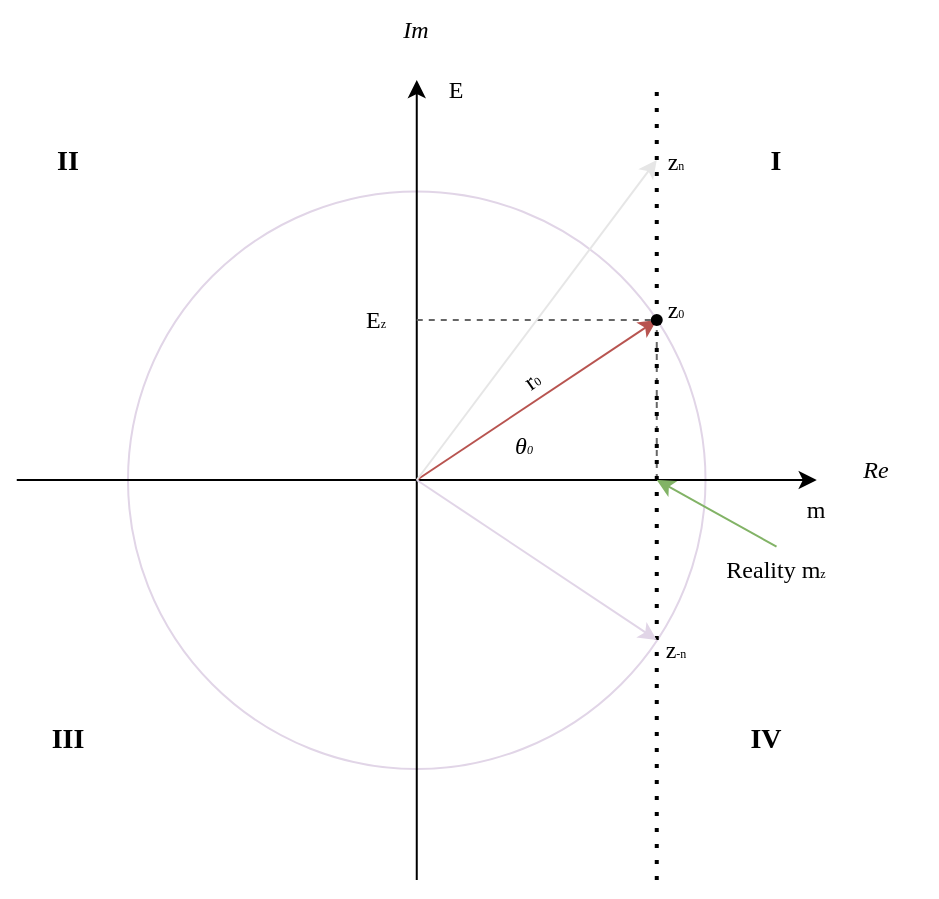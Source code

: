 <mxfile version="27.1.1">
  <diagram name="Pagina-1" id="0dzkZ5MN7ncnJMFn7Q6S">
    <mxGraphModel dx="1088" dy="508" grid="0" gridSize="10" guides="1" tooltips="1" connect="0" arrows="0" fold="1" page="1" pageScale="1" pageWidth="413" pageHeight="583" math="0" shadow="0">
      <root>
        <mxCell id="0" />
        <mxCell id="1" parent="0" />
        <mxCell id="gNHYL5g1EzsRVqw8KXna-23" value="" style="ellipse;whiteSpace=wrap;html=1;aspect=fixed;fillColor=none;strokeColor=#E1D5E7;" parent="1" vertex="1">
          <mxGeometry x="267" y="145.75" width="288.75" height="288.75" as="geometry" />
        </mxCell>
        <mxCell id="gNHYL5g1EzsRVqw8KXna-1" value="" style="endArrow=classic;html=1;rounded=0;" parent="1" edge="1">
          <mxGeometry width="50" height="50" relative="1" as="geometry">
            <mxPoint x="211.38" y="290" as="sourcePoint" />
            <mxPoint x="611.38" y="290" as="targetPoint" />
          </mxGeometry>
        </mxCell>
        <mxCell id="gNHYL5g1EzsRVqw8KXna-2" value="" style="endArrow=classic;html=1;rounded=0;" parent="1" edge="1">
          <mxGeometry width="50" height="50" relative="1" as="geometry">
            <mxPoint x="411.38" y="490" as="sourcePoint" />
            <mxPoint x="411.38" y="90" as="targetPoint" />
          </mxGeometry>
        </mxCell>
        <mxCell id="gNHYL5g1EzsRVqw8KXna-3" value="&lt;font face=&quot;Times New Roman&quot;&gt;E&lt;/font&gt;" style="text;html=1;align=center;verticalAlign=middle;whiteSpace=wrap;rounded=0;" parent="1" vertex="1">
          <mxGeometry x="401.38" y="80" width="60" height="30" as="geometry" />
        </mxCell>
        <mxCell id="gNHYL5g1EzsRVqw8KXna-4" value="&lt;font face=&quot;Times New Roman&quot;&gt;m&lt;/font&gt;" style="text;html=1;align=center;verticalAlign=middle;whiteSpace=wrap;rounded=0;" parent="1" vertex="1">
          <mxGeometry x="581.38" y="290" width="60" height="30" as="geometry" />
        </mxCell>
        <mxCell id="gNHYL5g1EzsRVqw8KXna-5" value="&lt;i&gt;Im&lt;/i&gt;" style="text;html=1;align=center;verticalAlign=middle;whiteSpace=wrap;rounded=0;fontFamily=Times New Roman;" parent="1" vertex="1">
          <mxGeometry x="381.38" y="50" width="60" height="30" as="geometry" />
        </mxCell>
        <mxCell id="gNHYL5g1EzsRVqw8KXna-6" value="&lt;font face=&quot;Times New Roman&quot;&gt;&lt;i&gt;Re&lt;/i&gt;&lt;/font&gt;" style="text;html=1;align=center;verticalAlign=middle;whiteSpace=wrap;rounded=0;" parent="1" vertex="1">
          <mxGeometry x="611.38" y="270" width="60" height="30" as="geometry" />
        </mxCell>
        <mxCell id="gNHYL5g1EzsRVqw8KXna-7" value="" style="endArrow=classic;html=1;rounded=0;fillColor=#f8cecc;strokeColor=#b85450;" parent="1" edge="1">
          <mxGeometry width="50" height="50" relative="1" as="geometry">
            <mxPoint x="411.38" y="290" as="sourcePoint" />
            <mxPoint x="531.38" y="210" as="targetPoint" />
          </mxGeometry>
        </mxCell>
        <mxCell id="gNHYL5g1EzsRVqw8KXna-8" value="" style="endArrow=none;dashed=1;html=1;rounded=0;fillColor=#f5f5f5;strokeColor=#666666;" parent="1" edge="1">
          <mxGeometry width="50" height="50" relative="1" as="geometry">
            <mxPoint x="531.38" y="290" as="sourcePoint" />
            <mxPoint x="531.38" y="210" as="targetPoint" />
          </mxGeometry>
        </mxCell>
        <mxCell id="gNHYL5g1EzsRVqw8KXna-9" value="" style="endArrow=none;dashed=1;html=1;rounded=0;fillColor=#f5f5f5;strokeColor=#666666;" parent="1" edge="1">
          <mxGeometry width="50" height="50" relative="1" as="geometry">
            <mxPoint x="411.38" y="210" as="sourcePoint" />
            <mxPoint x="531.38" y="210" as="targetPoint" />
          </mxGeometry>
        </mxCell>
        <mxCell id="gNHYL5g1EzsRVqw8KXna-10" value="&lt;font face=&quot;Times New Roman&quot;&gt;z&lt;font style=&quot;font-size: 6px;&quot;&gt;0&lt;/font&gt;&lt;/font&gt;" style="text;html=1;align=center;verticalAlign=middle;whiteSpace=wrap;rounded=0;" parent="1" vertex="1">
          <mxGeometry x="511.38" y="190" width="60" height="30" as="geometry" />
        </mxCell>
        <mxCell id="gNHYL5g1EzsRVqw8KXna-12" value="&lt;font face=&quot;Times New Roman&quot;&gt;r&lt;font style=&quot;font-size: 6px;&quot;&gt;0&lt;/font&gt;&lt;/font&gt;" style="text;html=1;align=center;verticalAlign=middle;whiteSpace=wrap;rounded=0;rotation=-35;" parent="1" vertex="1">
          <mxGeometry x="439.38" y="225" width="60" height="30" as="geometry" />
        </mxCell>
        <mxCell id="gNHYL5g1EzsRVqw8KXna-13" value="&lt;span style=&quot;font-family: KaTeX_Math; font-style: italic; text-align: start; text-wrap-mode: nowrap;&quot;&gt;&lt;font style=&quot;color: rgb(0, 0, 0); font-size: 12px;&quot;&gt;θ&lt;/font&gt;&lt;font style=&quot;color: rgb(0, 0, 0); font-size: 6px;&quot;&gt;0&lt;/font&gt;&lt;/span&gt;" style="text;html=1;align=center;verticalAlign=middle;whiteSpace=wrap;rounded=0;fillColor=none;strokeColor=none;" parent="1" vertex="1">
          <mxGeometry x="435.38" y="258" width="60" height="30" as="geometry" />
        </mxCell>
        <mxCell id="gNHYL5g1EzsRVqw8KXna-15" value="&lt;font face=&quot;Times New Roman&quot;&gt;Reality m&lt;font style=&quot;font-size: 6px;&quot;&gt;z&lt;/font&gt;&lt;/font&gt;" style="text;html=1;align=center;verticalAlign=middle;whiteSpace=wrap;rounded=0;" parent="1" vertex="1">
          <mxGeometry x="561.38" y="320" width="60" height="30" as="geometry" />
        </mxCell>
        <mxCell id="gNHYL5g1EzsRVqw8KXna-16" value="" style="endArrow=classic;html=1;rounded=0;exitX=0.498;exitY=0.111;exitDx=0;exitDy=0;exitPerimeter=0;fillColor=#d5e8d4;strokeColor=#82b366;" parent="1" source="gNHYL5g1EzsRVqw8KXna-15" edge="1">
          <mxGeometry width="50" height="50" relative="1" as="geometry">
            <mxPoint x="461.38" y="490" as="sourcePoint" />
            <mxPoint x="531.38" y="290" as="targetPoint" />
          </mxGeometry>
        </mxCell>
        <mxCell id="gNHYL5g1EzsRVqw8KXna-17" value="" style="endArrow=none;dashed=1;html=1;dashPattern=1 3;strokeWidth=2;rounded=0;" parent="1" edge="1">
          <mxGeometry width="50" height="50" relative="1" as="geometry">
            <mxPoint x="531.38" y="490" as="sourcePoint" />
            <mxPoint x="531.38" y="90" as="targetPoint" />
          </mxGeometry>
        </mxCell>
        <mxCell id="gNHYL5g1EzsRVqw8KXna-18" value="" style="endArrow=classic;html=1;rounded=0;strokeColor=#E6E6E6;" parent="1" edge="1">
          <mxGeometry width="50" height="50" relative="1" as="geometry">
            <mxPoint x="411.38" y="290" as="sourcePoint" />
            <mxPoint x="531.38" y="130" as="targetPoint" />
          </mxGeometry>
        </mxCell>
        <mxCell id="gNHYL5g1EzsRVqw8KXna-19" value="" style="shape=waypoint;sketch=0;size=6;pointerEvents=1;points=[];fillColor=none;resizable=0;rotatable=0;perimeter=centerPerimeter;snapToPoint=1;" parent="1" vertex="1">
          <mxGeometry x="521.38" y="200" width="20" height="20" as="geometry" />
        </mxCell>
        <mxCell id="gNHYL5g1EzsRVqw8KXna-20" value="" style="endArrow=classic;html=1;rounded=0;strokeColor=#E1D5E7;" parent="1" edge="1">
          <mxGeometry width="50" height="50" relative="1" as="geometry">
            <mxPoint x="411.38" y="290" as="sourcePoint" />
            <mxPoint x="531.38" y="370" as="targetPoint" />
          </mxGeometry>
        </mxCell>
        <mxCell id="bIzNZGrFHWMaeU-FCnaf-1" value="&lt;font face=&quot;Times New Roman&quot;&gt;z&lt;font style=&quot;font-size: 6px;&quot;&gt;n&lt;/font&gt;&lt;/font&gt;" style="text;html=1;align=center;verticalAlign=middle;whiteSpace=wrap;rounded=0;" vertex="1" parent="1">
          <mxGeometry x="511.38" y="115.75" width="60" height="30" as="geometry" />
        </mxCell>
        <mxCell id="bIzNZGrFHWMaeU-FCnaf-4" value="&lt;font face=&quot;Times New Roman&quot;&gt;z&lt;font style=&quot;font-size: 6px;&quot;&gt;-n&lt;/font&gt;&lt;/font&gt;" style="text;html=1;align=center;verticalAlign=middle;whiteSpace=wrap;rounded=0;" vertex="1" parent="1">
          <mxGeometry x="511.38" y="360" width="60" height="30" as="geometry" />
        </mxCell>
        <mxCell id="bIzNZGrFHWMaeU-FCnaf-8" value="&lt;font face=&quot;Times New Roman&quot;&gt;E&lt;font style=&quot;font-size: 6px;&quot;&gt;z&lt;/font&gt;&lt;/font&gt;" style="text;html=1;align=center;verticalAlign=middle;whiteSpace=wrap;rounded=0;" vertex="1" parent="1">
          <mxGeometry x="361.38" y="195" width="60" height="30" as="geometry" />
        </mxCell>
        <mxCell id="bIzNZGrFHWMaeU-FCnaf-9" value="&lt;font style=&quot;font-size: 14px;&quot; face=&quot;Times New Roman&quot;&gt;&lt;b&gt;I&lt;/b&gt;&lt;/font&gt;" style="text;html=1;align=center;verticalAlign=middle;whiteSpace=wrap;rounded=0;" vertex="1" parent="1">
          <mxGeometry x="561.38" y="115.75" width="60" height="30" as="geometry" />
        </mxCell>
        <mxCell id="bIzNZGrFHWMaeU-FCnaf-10" value="&lt;font style=&quot;font-size: 14px;&quot; face=&quot;Times New Roman&quot;&gt;&lt;b&gt;II&lt;/b&gt;&lt;/font&gt;" style="text;html=1;align=center;verticalAlign=middle;whiteSpace=wrap;rounded=0;" vertex="1" parent="1">
          <mxGeometry x="207" y="115.75" width="60" height="30" as="geometry" />
        </mxCell>
        <mxCell id="bIzNZGrFHWMaeU-FCnaf-11" value="&lt;font style=&quot;font-size: 14px;&quot; face=&quot;Times New Roman&quot;&gt;&lt;b&gt;III&lt;/b&gt;&lt;/font&gt;" style="text;html=1;align=center;verticalAlign=middle;whiteSpace=wrap;rounded=0;" vertex="1" parent="1">
          <mxGeometry x="207" y="404.5" width="60" height="30" as="geometry" />
        </mxCell>
        <mxCell id="bIzNZGrFHWMaeU-FCnaf-12" value="&lt;font style=&quot;font-size: 14px;&quot; face=&quot;Times New Roman&quot;&gt;&lt;b&gt;IV&lt;/b&gt;&lt;/font&gt;" style="text;html=1;align=center;verticalAlign=middle;whiteSpace=wrap;rounded=0;" vertex="1" parent="1">
          <mxGeometry x="555.75" y="404.5" width="60" height="30" as="geometry" />
        </mxCell>
      </root>
    </mxGraphModel>
  </diagram>
</mxfile>
